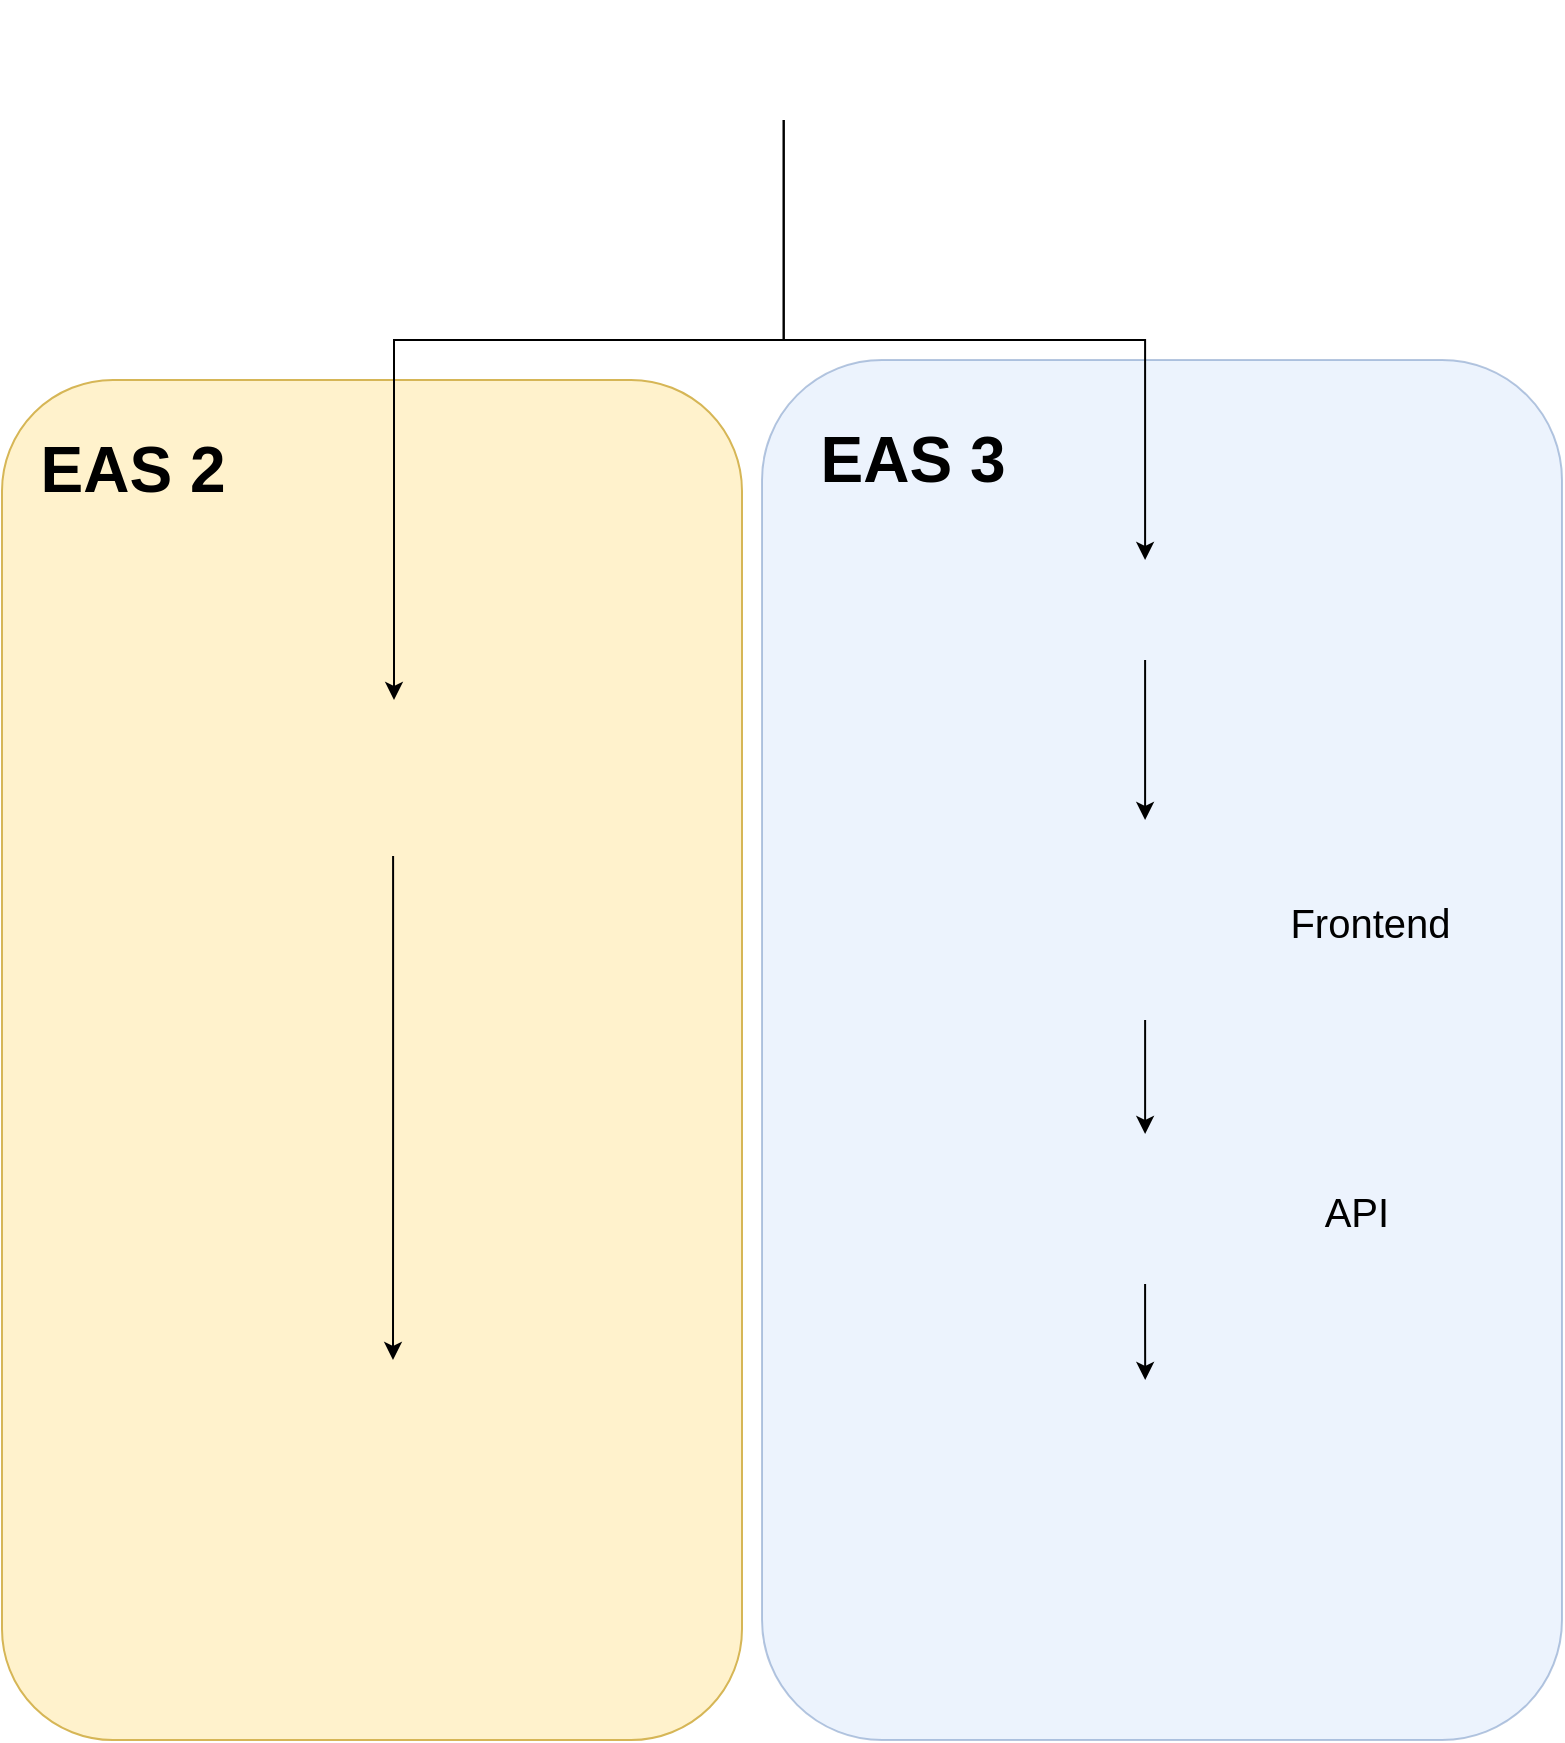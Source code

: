 <mxfile version="12.7.9" type="device"><diagram id="bYIEdkUXvRc71RAjng5c" name="Page-1"><mxGraphModel dx="1977" dy="1153" grid="1" gridSize="10" guides="1" tooltips="1" connect="1" arrows="1" fold="1" page="1" pageScale="1" pageWidth="827" pageHeight="1169" math="0" shadow="0"><root><mxCell id="0"/><mxCell id="1" parent="0"/><mxCell id="oAAvI3wJUNivYrH6rqF0-24" value="" style="rounded=1;whiteSpace=wrap;html=1;labelBackgroundColor=none;fontSize=20;fillColor=#dae8fc;strokeColor=#6c8ebf;opacity=50;fontColor=none;noLabel=1;" vertex="1" parent="1"><mxGeometry x="410" y="210" width="400" height="690" as="geometry"/></mxCell><mxCell id="oAAvI3wJUNivYrH6rqF0-23" value="" style="rounded=1;whiteSpace=wrap;html=1;labelBackgroundColor=#ffffff;fontSize=20;fillColor=#fff2cc;strokeColor=#d6b656;" vertex="1" parent="1"><mxGeometry x="30" y="220" width="370" height="680" as="geometry"/></mxCell><mxCell id="oAAvI3wJUNivYrH6rqF0-25" style="edgeStyle=orthogonalEdgeStyle;rounded=0;orthogonalLoop=1;jettySize=auto;html=1;fontSize=20;fontColor=none;" edge="1" parent="1" source="4-We_sDCWb3fCrcNf8t0-1" target="oAAvI3wJUNivYrH6rqF0-1"><mxGeometry relative="1" as="geometry"/></mxCell><mxCell id="oAAvI3wJUNivYrH6rqF0-29" style="edgeStyle=orthogonalEdgeStyle;rounded=0;orthogonalLoop=1;jettySize=auto;html=1;fontSize=20;fontColor=none;" edge="1" parent="1" source="4-We_sDCWb3fCrcNf8t0-1" target="oAAvI3wJUNivYrH6rqF0-2"><mxGeometry relative="1" as="geometry"><Array as="points"><mxPoint x="421" y="200"/><mxPoint x="226" y="200"/></Array></mxGeometry></mxCell><mxCell id="4-We_sDCWb3fCrcNf8t0-1" value="" style="shape=image;imageAspect=0;aspect=fixed;verticalLabelPosition=bottom;verticalAlign=top;image=https://www.nginx.com/wp-content/uploads/2018/08/NGINX-logo-rgb-large.png;" parent="1" vertex="1"><mxGeometry x="331.72" y="30" width="178.28" height="60" as="geometry"/></mxCell><mxCell id="oAAvI3wJUNivYrH6rqF0-13" style="edgeStyle=orthogonalEdgeStyle;rounded=0;orthogonalLoop=1;jettySize=auto;html=1;fontSize=20;" edge="1" parent="1" source="oAAvI3wJUNivYrH6rqF0-16" target="oAAvI3wJUNivYrH6rqF0-8"><mxGeometry relative="1" as="geometry"/></mxCell><mxCell id="oAAvI3wJUNivYrH6rqF0-17" style="edgeStyle=orthogonalEdgeStyle;rounded=0;orthogonalLoop=1;jettySize=auto;html=1;fontSize=20;" edge="1" parent="1" source="oAAvI3wJUNivYrH6rqF0-1" target="oAAvI3wJUNivYrH6rqF0-16"><mxGeometry relative="1" as="geometry"/></mxCell><mxCell id="oAAvI3wJUNivYrH6rqF0-1" value="" style="shape=image;imageAspect=0;aspect=fixed;verticalLabelPosition=bottom;verticalAlign=top;image=https://buttercms.com/static/images/tech_banners/ExpressJS.png;" vertex="1" parent="1"><mxGeometry x="510" y="310" width="183.1" height="50" as="geometry"/></mxCell><mxCell id="oAAvI3wJUNivYrH6rqF0-22" style="edgeStyle=orthogonalEdgeStyle;rounded=0;orthogonalLoop=1;jettySize=auto;html=1;fontSize=20;" edge="1" parent="1" source="oAAvI3wJUNivYrH6rqF0-2" target="oAAvI3wJUNivYrH6rqF0-21"><mxGeometry relative="1" as="geometry"/></mxCell><mxCell id="oAAvI3wJUNivYrH6rqF0-2" value="" style="shape=image;imageAspect=0;aspect=fixed;verticalLabelPosition=bottom;verticalAlign=top;image=https://live.staticflickr.com/3595/3475465970_7044242629.jpg;" vertex="1" parent="1"><mxGeometry x="140" y="380" width="171.05" height="78" as="geometry"/></mxCell><mxCell id="oAAvI3wJUNivYrH6rqF0-18" style="edgeStyle=orthogonalEdgeStyle;rounded=0;orthogonalLoop=1;jettySize=auto;html=1;fontSize=20;" edge="1" parent="1" source="oAAvI3wJUNivYrH6rqF0-8" target="oAAvI3wJUNivYrH6rqF0-4"><mxGeometry relative="1" as="geometry"/></mxCell><mxCell id="oAAvI3wJUNivYrH6rqF0-8" value=" API" style="shape=image;imageAspect=0;aspect=fixed;verticalLabelPosition=middle;verticalAlign=middle;image=https://live.staticflickr.com/3595/3475465970_7044242629.jpg;labelPosition=right;align=left;fontSize=20;fontStyle=0;labelBackgroundColor=none;" vertex="1" parent="1"><mxGeometry x="519.31" y="597" width="164.48" height="75" as="geometry"/></mxCell><mxCell id="oAAvI3wJUNivYrH6rqF0-14" value="" style="group" vertex="1" connectable="0" parent="1"><mxGeometry x="525.95" y="720" width="151.21" height="125" as="geometry"/></mxCell><mxCell id="oAAvI3wJUNivYrH6rqF0-3" value="" style="shape=image;imageAspect=0;aspect=fixed;verticalLabelPosition=bottom;verticalAlign=top;image=https://upload.wikimedia.org/wikipedia/commons/thumb/e/eb/MongoDB_Logo.png/799px-MongoDB_Logo.png;" vertex="1" parent="oAAvI3wJUNivYrH6rqF0-14"><mxGeometry y="84" width="151.21" height="41" as="geometry"/></mxCell><mxCell id="oAAvI3wJUNivYrH6rqF0-4" value="" style="shape=image;imageAspect=0;aspect=fixed;verticalLabelPosition=bottom;verticalAlign=top;image=https://freesvg.org/img/db.png;" vertex="1" parent="oAAvI3wJUNivYrH6rqF0-14"><mxGeometry x="25.61" width="100" height="100" as="geometry"/></mxCell><mxCell id="oAAvI3wJUNivYrH6rqF0-16" value="Frontend" style="shape=image;imageAspect=0;aspect=fixed;verticalLabelPosition=middle;verticalAlign=middle;labelBackgroundColor=none;fontSize=20;image=https://upload.wikimedia.org/wikipedia/commons/a/a7/React-icon.svg;labelPosition=right;align=left;" vertex="1" parent="1"><mxGeometry x="530.89" y="440" width="141.33" height="100" as="geometry"/></mxCell><mxCell id="oAAvI3wJUNivYrH6rqF0-30" value="EAS 2" style="text;html=1;align=center;verticalAlign=middle;resizable=0;points=[];autosize=1;fontSize=32;fontColor=none;fontStyle=1" vertex="1" parent="1"><mxGeometry x="40" y="245" width="110" height="40" as="geometry"/></mxCell><mxCell id="oAAvI3wJUNivYrH6rqF0-31" value="EAS 3" style="text;html=1;align=center;verticalAlign=middle;resizable=0;points=[];autosize=1;fontSize=32;fontColor=none;fontStyle=1" vertex="1" parent="1"><mxGeometry x="430" y="240" width="110" height="40" as="geometry"/></mxCell><mxCell id="oAAvI3wJUNivYrH6rqF0-35" value="" style="group" vertex="1" connectable="0" parent="1"><mxGeometry x="128.03" y="710" width="195.0" height="130" as="geometry"/></mxCell><mxCell id="oAAvI3wJUNivYrH6rqF0-21" value="" style="shape=image;imageAspect=0;aspect=fixed;verticalLabelPosition=bottom;verticalAlign=top;image=https://freesvg.org/img/db.png;" vertex="1" parent="oAAvI3wJUNivYrH6rqF0-35"><mxGeometry x="47.5" width="100" height="100" as="geometry"/></mxCell><mxCell id="oAAvI3wJUNivYrH6rqF0-33" value="" style="shape=image;imageAspect=0;aspect=fixed;verticalLabelPosition=bottom;verticalAlign=top;labelBackgroundColor=none;fontSize=32;fontColor=none;image=https://logos-download.com/wp-content/uploads/2016/10/PostgreSQL_logo_Postgre_SQL.png;" vertex="1" parent="oAAvI3wJUNivYrH6rqF0-35"><mxGeometry y="100" width="195" height="30" as="geometry"/></mxCell></root></mxGraphModel></diagram></mxfile>